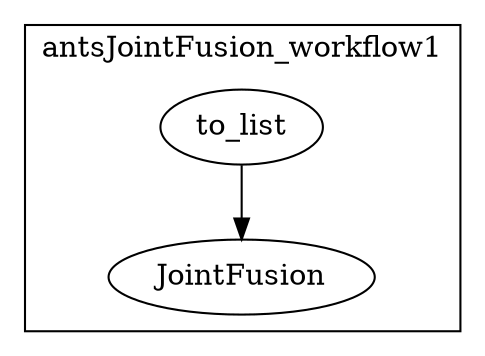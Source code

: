 digraph G {
compound=true 
subgraph cluster_antsJointFusion_workflow1 {
label = antsJointFusion_workflow1 
to_list
JointFusion
to_list -> JointFusion
}
}